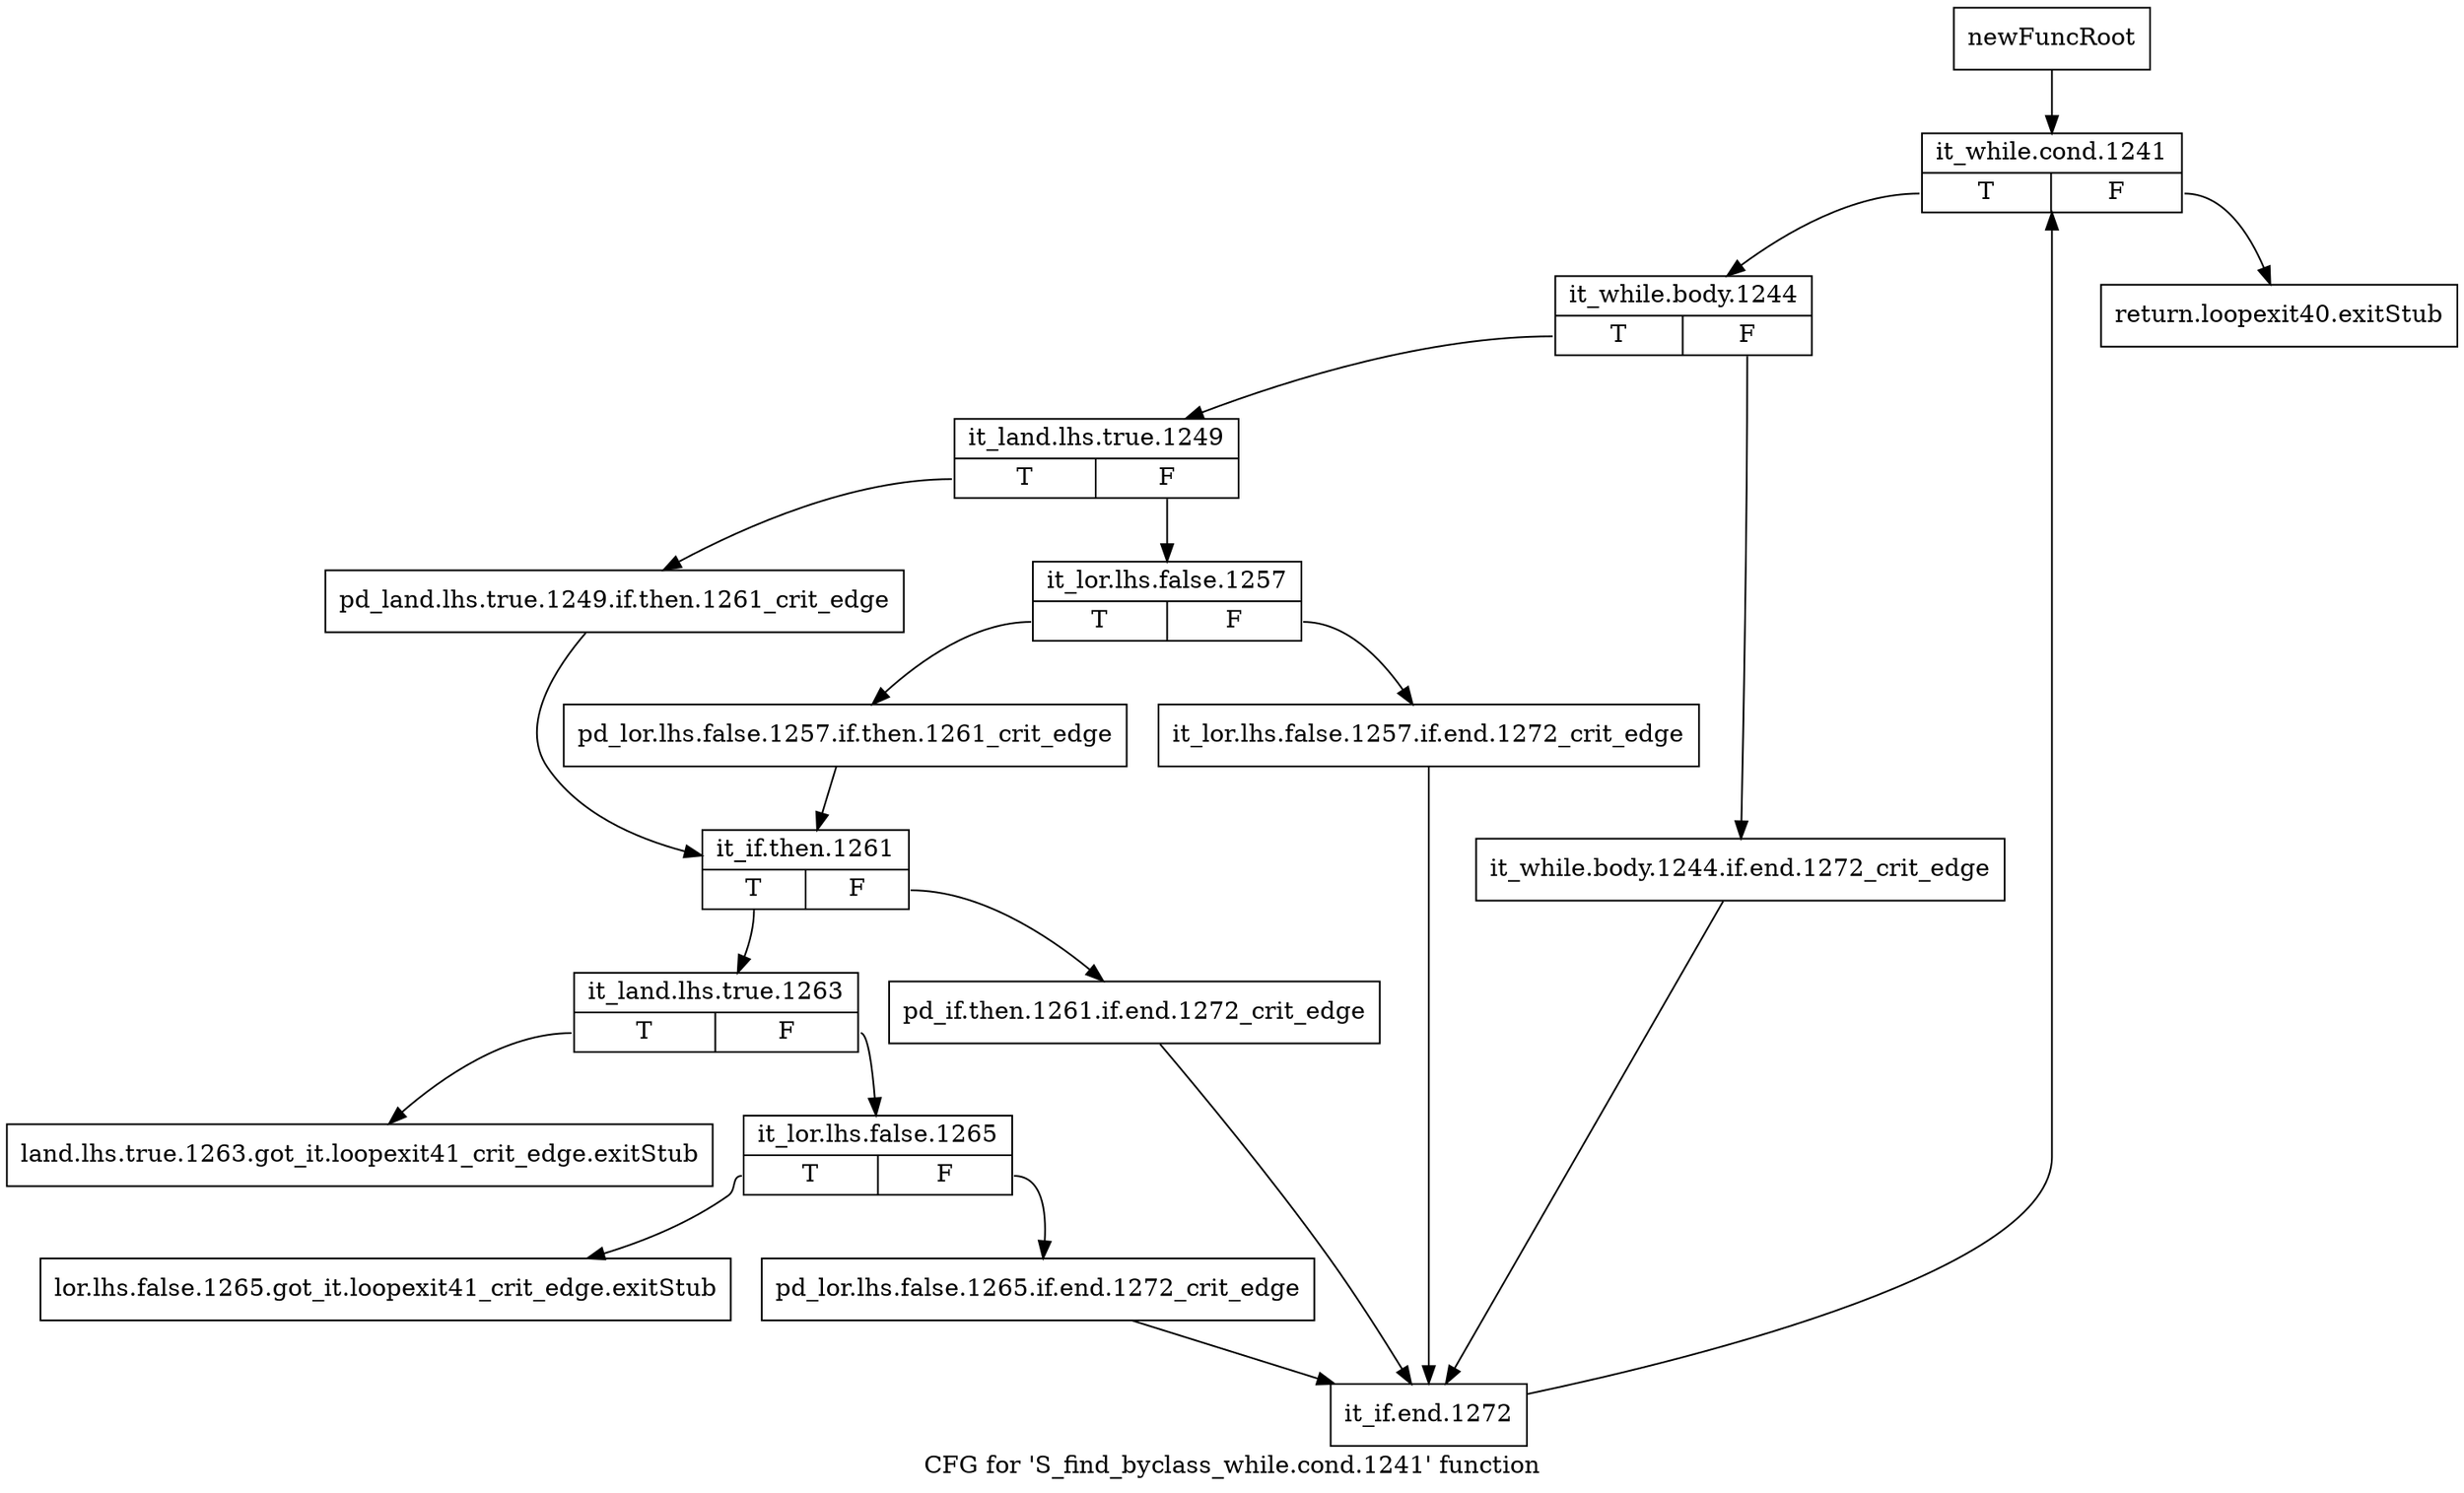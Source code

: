 digraph "CFG for 'S_find_byclass_while.cond.1241' function" {
	label="CFG for 'S_find_byclass_while.cond.1241' function";

	Node0x52b06d0 [shape=record,label="{newFuncRoot}"];
	Node0x52b06d0 -> Node0x52b0810;
	Node0x52b0720 [shape=record,label="{return.loopexit40.exitStub}"];
	Node0x52b0770 [shape=record,label="{land.lhs.true.1263.got_it.loopexit41_crit_edge.exitStub}"];
	Node0x52b07c0 [shape=record,label="{lor.lhs.false.1265.got_it.loopexit41_crit_edge.exitStub}"];
	Node0x52b0810 [shape=record,label="{it_while.cond.1241|{<s0>T|<s1>F}}"];
	Node0x52b0810:s0 -> Node0x52b0860;
	Node0x52b0810:s1 -> Node0x52b0720;
	Node0x52b0860 [shape=record,label="{it_while.body.1244|{<s0>T|<s1>F}}"];
	Node0x52b0860:s0 -> Node0x52b0900;
	Node0x52b0860:s1 -> Node0x52b08b0;
	Node0x52b08b0 [shape=record,label="{it_while.body.1244.if.end.1272_crit_edge}"];
	Node0x52b08b0 -> Node0x52b0c20;
	Node0x52b0900 [shape=record,label="{it_land.lhs.true.1249|{<s0>T|<s1>F}}"];
	Node0x52b0900:s0 -> Node0x52b0a40;
	Node0x52b0900:s1 -> Node0x52b0950;
	Node0x52b0950 [shape=record,label="{it_lor.lhs.false.1257|{<s0>T|<s1>F}}"];
	Node0x52b0950:s0 -> Node0x52b09f0;
	Node0x52b0950:s1 -> Node0x52b09a0;
	Node0x52b09a0 [shape=record,label="{it_lor.lhs.false.1257.if.end.1272_crit_edge}"];
	Node0x52b09a0 -> Node0x52b0c20;
	Node0x52b09f0 [shape=record,label="{pd_lor.lhs.false.1257.if.then.1261_crit_edge}"];
	Node0x52b09f0 -> Node0x52b0a90;
	Node0x52b0a40 [shape=record,label="{pd_land.lhs.true.1249.if.then.1261_crit_edge}"];
	Node0x52b0a40 -> Node0x52b0a90;
	Node0x52b0a90 [shape=record,label="{it_if.then.1261|{<s0>T|<s1>F}}"];
	Node0x52b0a90:s0 -> Node0x52b0b30;
	Node0x52b0a90:s1 -> Node0x52b0ae0;
	Node0x52b0ae0 [shape=record,label="{pd_if.then.1261.if.end.1272_crit_edge}"];
	Node0x52b0ae0 -> Node0x52b0c20;
	Node0x52b0b30 [shape=record,label="{it_land.lhs.true.1263|{<s0>T|<s1>F}}"];
	Node0x52b0b30:s0 -> Node0x52b0770;
	Node0x52b0b30:s1 -> Node0x52b0b80;
	Node0x52b0b80 [shape=record,label="{it_lor.lhs.false.1265|{<s0>T|<s1>F}}"];
	Node0x52b0b80:s0 -> Node0x52b07c0;
	Node0x52b0b80:s1 -> Node0x52b0bd0;
	Node0x52b0bd0 [shape=record,label="{pd_lor.lhs.false.1265.if.end.1272_crit_edge}"];
	Node0x52b0bd0 -> Node0x52b0c20;
	Node0x52b0c20 [shape=record,label="{it_if.end.1272}"];
	Node0x52b0c20 -> Node0x52b0810;
}
